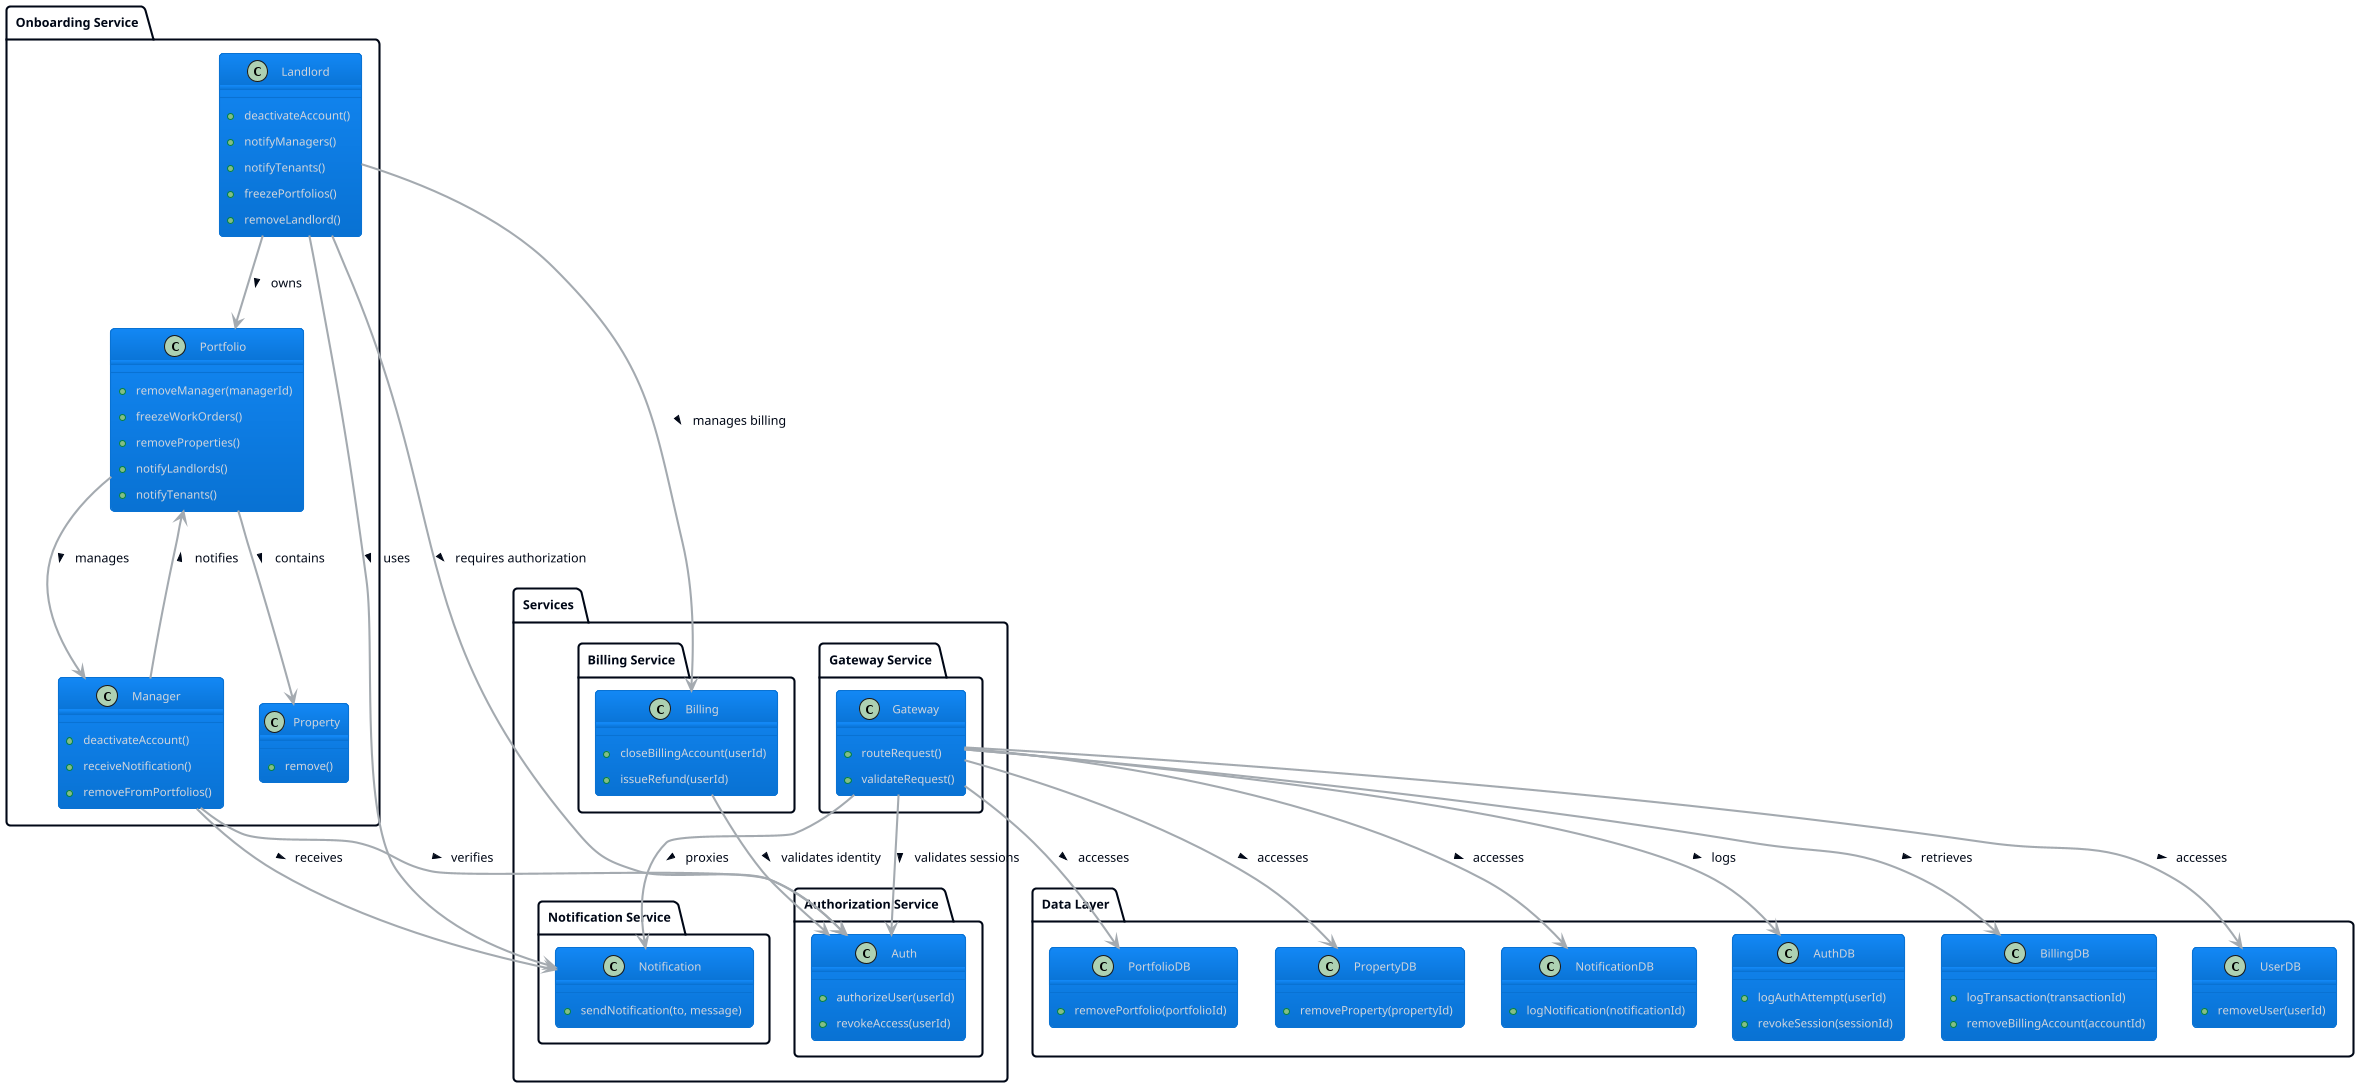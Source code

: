 @startuml
!define RECTANGLE class
!theme cloudscape-design

' Organize into top-level domains for clarity
package "Onboarding Service" {
    RECTANGLE Landlord {
        +deactivateAccount()
        +notifyManagers()
        +notifyTenants()
        +freezePortfolios()
        +removeLandlord()
    }

    RECTANGLE Manager {
        +deactivateAccount()
        +receiveNotification()
        +removeFromPortfolios()
    }

    RECTANGLE Portfolio {
        +removeManager(managerId)
        +freezeWorkOrders()
        +removeProperties()
        +notifyLandlords()
        +notifyTenants()
    }

    RECTANGLE Property {
        +remove()
    }
}

package "Services" {
    package "Notification Service" {
        RECTANGLE Notification {
            +sendNotification(to, message)
        }
    }

    package "Authorization Service" {
        RECTANGLE Auth {
            +authorizeUser(userId)
            +revokeAccess(userId)
        }
    }

    package "Billing Service" {
        RECTANGLE Billing {
            +closeBillingAccount(userId)
            +issueRefund(userId)
        }
    }

    package "Gateway Service" {
        RECTANGLE Gateway {
            +routeRequest()
            +validateRequest()
        }
    }
}

package "Data Layer" {
    RECTANGLE UserDB {
        +removeUser(userId)
    }

    RECTANGLE PortfolioDB {
        +removePortfolio(portfolioId)
    }

    RECTANGLE PropertyDB {
        +removeProperty(propertyId)
    }

    RECTANGLE NotificationDB {
        +logNotification(notificationId)
    }

    RECTANGLE AuthDB {
        +logAuthAttempt(userId)
        +revokeSession(sessionId)
    }

    RECTANGLE BillingDB {
        +logTransaction(transactionId)
        +removeBillingAccount(accountId)
    }
}

' Define relationships with clear directions
Landlord --> Portfolio : owns >
Portfolio --> Property : contains >
Portfolio --> Manager : manages >
Manager --> Portfolio : notifies >

' Notification relationships
Landlord --> Notification : uses >
Manager --> Notification : receives >

' Authorization relationships
Landlord --> Auth : requires authorization >
Manager --> Auth : verifies >

' Billing relationships
Landlord --> Billing : manages billing >
Billing --> Auth : validates identity >

' Gateway relationships
Gateway --> Notification : proxies >
Gateway --> Auth : validates sessions >
Gateway --> UserDB : accesses >
Gateway --> PortfolioDB : accesses >
Gateway --> PropertyDB : accesses >
Gateway --> NotificationDB : accesses >
Gateway --> AuthDB : logs >
Gateway --> BillingDB : retrieves >

@enduml
